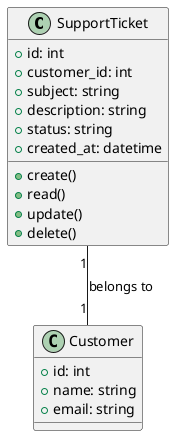 @startuml

class SupportTicket {
  +id: int
  +customer_id: int
  +subject: string
  +description: string
  +status: string
  +created_at: datetime

  +create()
  +read()
  +update()
  +delete()
}

class Customer {
  +id: int
  +name: string
  +email: string
}

SupportTicket "1" -- "1" Customer : belongs to

@enduml